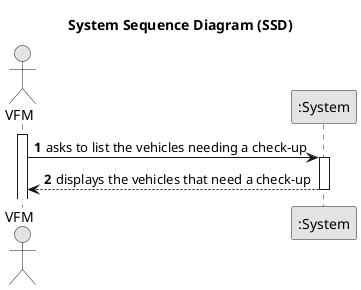 @startuml
skinparam monochrome true
skinparam packageStyle rectangle
skinparam shadowing false

title System Sequence Diagram (SSD)

autonumber

actor "VFM" as Employee
participant ":System" as System

activate Employee

    Employee -> System : asks to list the vehicles needing a check-up
    activate System

        System --> Employee : displays the vehicles that need a check-up
    deactivate System


@enduml